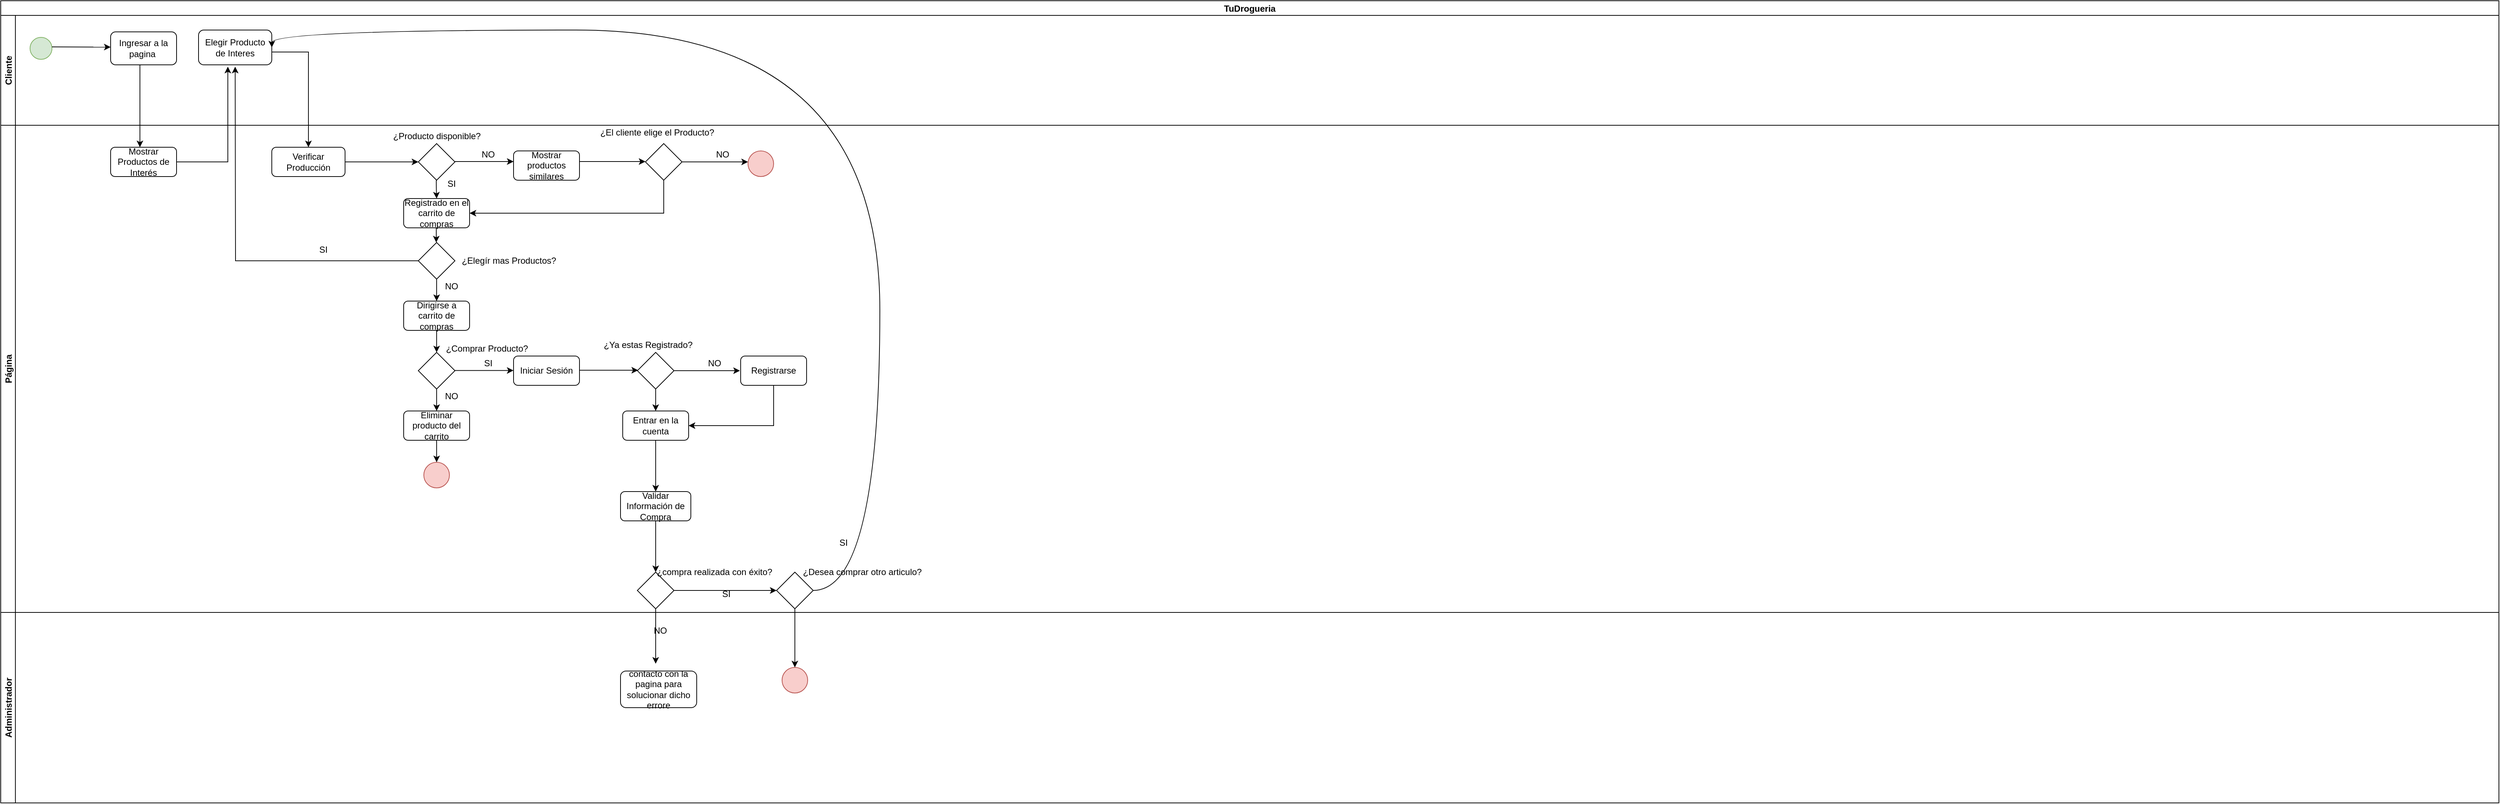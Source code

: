 <mxfile version="15.4.1" type="github">
  <diagram id="iLErq7WvWt9j3S8JXRM4" name="Page-1">
    <mxGraphModel dx="4170" dy="522" grid="1" gridSize="10" guides="1" tooltips="1" connect="1" arrows="1" fold="1" page="1" pageScale="1" pageWidth="827" pageHeight="1169" math="0" shadow="0">
      <root>
        <mxCell id="0" />
        <mxCell id="1" parent="0" />
        <object label="TuDrogueria " id="Q-ztdBQz_QTRS-wrmiZl-7">
          <mxCell style="swimlane;childLayout=stackLayout;resizeParent=1;resizeParentMax=0;horizontal=1;startSize=20;horizontalStack=0;" parent="1" vertex="1">
            <mxGeometry x="-3290" y="100" width="3410" height="1095" as="geometry">
              <mxRectangle x="-2470" y="160" width="60" height="20" as="alternateBounds" />
            </mxGeometry>
          </mxCell>
        </object>
        <mxCell id="Q-ztdBQz_QTRS-wrmiZl-8" value="&#xa;Cliente&#xa;" style="swimlane;startSize=20;horizontal=0;" parent="Q-ztdBQz_QTRS-wrmiZl-7" vertex="1">
          <mxGeometry y="20" width="3410" height="150" as="geometry">
            <mxRectangle y="20" width="790" height="20" as="alternateBounds" />
          </mxGeometry>
        </mxCell>
        <mxCell id="Q-ztdBQz_QTRS-wrmiZl-12" value="" style="ellipse;whiteSpace=wrap;html=1;aspect=fixed;fillColor=#d5e8d4;strokeColor=#82b366;" parent="Q-ztdBQz_QTRS-wrmiZl-8" vertex="1">
          <mxGeometry x="40" y="30" width="30" height="30" as="geometry" />
        </mxCell>
        <mxCell id="Q-ztdBQz_QTRS-wrmiZl-14" value="Ingresar a la pagina&amp;nbsp;" style="rounded=1;whiteSpace=wrap;html=1;" parent="Q-ztdBQz_QTRS-wrmiZl-8" vertex="1">
          <mxGeometry x="150" y="22.5" width="90" height="45" as="geometry" />
        </mxCell>
        <mxCell id="Q-ztdBQz_QTRS-wrmiZl-18" value="" style="curved=1;endArrow=classic;html=1;rounded=0;edgeStyle=orthogonalEdgeStyle;" parent="Q-ztdBQz_QTRS-wrmiZl-8" edge="1">
          <mxGeometry width="50" height="50" relative="1" as="geometry">
            <mxPoint x="190" y="67.5" as="sourcePoint" />
            <mxPoint x="190" y="180" as="targetPoint" />
            <Array as="points">
              <mxPoint x="190" y="77.5" />
              <mxPoint x="190" y="77.5" />
            </Array>
          </mxGeometry>
        </mxCell>
        <mxCell id="Q-ztdBQz_QTRS-wrmiZl-21" value="Elegir Producto de Interes" style="rounded=1;whiteSpace=wrap;html=1;" parent="Q-ztdBQz_QTRS-wrmiZl-8" vertex="1">
          <mxGeometry x="270" y="20" width="100" height="47.5" as="geometry" />
        </mxCell>
        <mxCell id="Q-ztdBQz_QTRS-wrmiZl-22" value="" style="edgeStyle=segmentEdgeStyle;endArrow=classic;html=1;rounded=0;" parent="Q-ztdBQz_QTRS-wrmiZl-8" edge="1">
          <mxGeometry width="50" height="50" relative="1" as="geometry">
            <mxPoint x="370" y="50" as="sourcePoint" />
            <mxPoint x="420" y="180" as="targetPoint" />
          </mxGeometry>
        </mxCell>
        <mxCell id="Q-ztdBQz_QTRS-wrmiZl-43" value="" style="curved=1;endArrow=classic;html=1;rounded=0;edgeStyle=orthogonalEdgeStyle;entryX=0;entryY=0.5;entryDx=0;entryDy=0;" parent="Q-ztdBQz_QTRS-wrmiZl-8" edge="1">
          <mxGeometry width="50" height="50" relative="1" as="geometry">
            <mxPoint x="70" y="43" as="sourcePoint" />
            <mxPoint x="150" y="43.25" as="targetPoint" />
            <Array as="points">
              <mxPoint x="150" y="43.25" />
            </Array>
          </mxGeometry>
        </mxCell>
        <mxCell id="Q-ztdBQz_QTRS-wrmiZl-9" value="Página" style="swimlane;startSize=20;horizontal=0;" parent="Q-ztdBQz_QTRS-wrmiZl-7" vertex="1">
          <mxGeometry y="170" width="3410" height="665" as="geometry" />
        </mxCell>
        <mxCell id="Q-ztdBQz_QTRS-wrmiZl-19" value="Mostrar Productos de Interés" style="rounded=1;whiteSpace=wrap;html=1;" parent="Q-ztdBQz_QTRS-wrmiZl-9" vertex="1">
          <mxGeometry x="150" y="30" width="90" height="40" as="geometry" />
        </mxCell>
        <mxCell id="Q-ztdBQz_QTRS-wrmiZl-20" value="" style="endArrow=classic;html=1;rounded=0;edgeStyle=orthogonalEdgeStyle;" parent="Q-ztdBQz_QTRS-wrmiZl-9" edge="1">
          <mxGeometry width="50" height="50" relative="1" as="geometry">
            <mxPoint x="240" y="50" as="sourcePoint" />
            <mxPoint x="310" y="-80" as="targetPoint" />
            <Array as="points">
              <mxPoint x="310" y="50" />
              <mxPoint x="310" y="-70" />
            </Array>
          </mxGeometry>
        </mxCell>
        <mxCell id="Q-ztdBQz_QTRS-wrmiZl-24" value="Verificar Producción" style="rounded=1;whiteSpace=wrap;html=1;" parent="Q-ztdBQz_QTRS-wrmiZl-9" vertex="1">
          <mxGeometry x="370" y="30" width="100" height="40" as="geometry" />
        </mxCell>
        <mxCell id="Q-ztdBQz_QTRS-wrmiZl-28" value="" style="rhombus;whiteSpace=wrap;html=1;" parent="Q-ztdBQz_QTRS-wrmiZl-9" vertex="1">
          <mxGeometry x="570" y="25" width="50" height="50" as="geometry" />
        </mxCell>
        <mxCell id="Q-ztdBQz_QTRS-wrmiZl-25" value="" style="curved=1;endArrow=classic;html=1;rounded=0;edgeStyle=orthogonalEdgeStyle;exitX=1;exitY=0.5;exitDx=0;exitDy=0;entryX=0;entryY=0.5;entryDx=0;entryDy=0;" parent="Q-ztdBQz_QTRS-wrmiZl-9" source="Q-ztdBQz_QTRS-wrmiZl-24" target="Q-ztdBQz_QTRS-wrmiZl-28" edge="1">
          <mxGeometry width="50" height="50" relative="1" as="geometry">
            <mxPoint x="610" y="110" as="sourcePoint" />
            <mxPoint x="570" y="60" as="targetPoint" />
            <Array as="points">
              <mxPoint x="570" y="50" />
            </Array>
          </mxGeometry>
        </mxCell>
        <mxCell id="Q-ztdBQz_QTRS-wrmiZl-30" value="" style="curved=1;endArrow=classic;html=1;rounded=0;edgeStyle=orthogonalEdgeStyle;exitX=1;exitY=0.5;exitDx=0;exitDy=0;" parent="Q-ztdBQz_QTRS-wrmiZl-9" edge="1">
          <mxGeometry width="50" height="50" relative="1" as="geometry">
            <mxPoint x="620" y="49.5" as="sourcePoint" />
            <mxPoint x="700" y="49.5" as="targetPoint" />
            <Array as="points">
              <mxPoint x="700" y="49.5" />
              <mxPoint x="700" y="49.5" />
            </Array>
          </mxGeometry>
        </mxCell>
        <mxCell id="Q-ztdBQz_QTRS-wrmiZl-31" value="" style="curved=1;endArrow=classic;html=1;rounded=0;edgeStyle=orthogonalEdgeStyle;" parent="Q-ztdBQz_QTRS-wrmiZl-9" edge="1">
          <mxGeometry width="50" height="50" relative="1" as="geometry">
            <mxPoint x="594.5" y="75" as="sourcePoint" />
            <mxPoint x="595" y="100" as="targetPoint" />
            <Array as="points">
              <mxPoint x="594.5" y="85" />
              <mxPoint x="594.5" y="85" />
            </Array>
          </mxGeometry>
        </mxCell>
        <mxCell id="Q-ztdBQz_QTRS-wrmiZl-32" value="SI" style="text;html=1;align=center;verticalAlign=middle;resizable=0;points=[];autosize=1;strokeColor=none;fillColor=none;" parent="Q-ztdBQz_QTRS-wrmiZl-9" vertex="1">
          <mxGeometry x="600" y="70" width="30" height="20" as="geometry" />
        </mxCell>
        <mxCell id="Q-ztdBQz_QTRS-wrmiZl-33" value="NO" style="text;html=1;align=center;verticalAlign=middle;resizable=0;points=[];autosize=1;strokeColor=none;fillColor=none;" parent="Q-ztdBQz_QTRS-wrmiZl-9" vertex="1">
          <mxGeometry x="650" y="30" width="30" height="20" as="geometry" />
        </mxCell>
        <mxCell id="Q-ztdBQz_QTRS-wrmiZl-35" value="&lt;span&gt;Dirigirse a carrito de compras&lt;/span&gt;" style="rounded=1;whiteSpace=wrap;html=1;" parent="Q-ztdBQz_QTRS-wrmiZl-9" vertex="1">
          <mxGeometry x="550" y="240" width="90" height="40" as="geometry" />
        </mxCell>
        <mxCell id="Q-ztdBQz_QTRS-wrmiZl-36" value="" style="curved=1;endArrow=classic;html=1;rounded=0;edgeStyle=orthogonalEdgeStyle;exitX=1;exitY=0.363;exitDx=0;exitDy=0;exitPerimeter=0;" parent="Q-ztdBQz_QTRS-wrmiZl-9" source="Q-ztdBQz_QTRS-wrmiZl-34" edge="1">
          <mxGeometry width="50" height="50" relative="1" as="geometry">
            <mxPoint x="800" y="49.5" as="sourcePoint" />
            <mxPoint x="880" y="49.5" as="targetPoint" />
            <Array as="points" />
          </mxGeometry>
        </mxCell>
        <mxCell id="Q-ztdBQz_QTRS-wrmiZl-34" value="Mostrar productos similares" style="rounded=1;whiteSpace=wrap;html=1;" parent="Q-ztdBQz_QTRS-wrmiZl-9" vertex="1">
          <mxGeometry x="700" y="35" width="90" height="40" as="geometry" />
        </mxCell>
        <mxCell id="Q-ztdBQz_QTRS-wrmiZl-38" value="" style="rhombus;whiteSpace=wrap;html=1;" parent="Q-ztdBQz_QTRS-wrmiZl-9" vertex="1">
          <mxGeometry x="880" y="25" width="50" height="50" as="geometry" />
        </mxCell>
        <mxCell id="Q-ztdBQz_QTRS-wrmiZl-40" value="" style="curved=1;endArrow=classic;html=1;rounded=0;edgeStyle=orthogonalEdgeStyle;exitX=1;exitY=0.363;exitDx=0;exitDy=0;exitPerimeter=0;" parent="Q-ztdBQz_QTRS-wrmiZl-9" edge="1">
          <mxGeometry width="50" height="50" relative="1" as="geometry">
            <mxPoint x="930" y="50.02" as="sourcePoint" />
            <mxPoint x="1020" y="50" as="targetPoint" />
            <Array as="points" />
          </mxGeometry>
        </mxCell>
        <mxCell id="Q-ztdBQz_QTRS-wrmiZl-42" value="" style="ellipse;whiteSpace=wrap;html=1;aspect=fixed;fillColor=#f8cecc;strokeColor=#b85450;" parent="Q-ztdBQz_QTRS-wrmiZl-9" vertex="1">
          <mxGeometry x="1020" y="35" width="35" height="35" as="geometry" />
        </mxCell>
        <mxCell id="Q-ztdBQz_QTRS-wrmiZl-60" value="&lt;span&gt;Registrado en el carrito de compras&lt;/span&gt;" style="rounded=1;whiteSpace=wrap;html=1;" parent="Q-ztdBQz_QTRS-wrmiZl-9" vertex="1">
          <mxGeometry x="550" y="100" width="90" height="40" as="geometry" />
        </mxCell>
        <mxCell id="Q-ztdBQz_QTRS-wrmiZl-61" value="" style="endArrow=classic;html=1;rounded=0;edgeStyle=orthogonalEdgeStyle;exitX=0.5;exitY=1;exitDx=0;exitDy=0;entryX=1;entryY=0.5;entryDx=0;entryDy=0;" parent="Q-ztdBQz_QTRS-wrmiZl-9" source="Q-ztdBQz_QTRS-wrmiZl-38" target="Q-ztdBQz_QTRS-wrmiZl-60" edge="1">
          <mxGeometry width="50" height="50" relative="1" as="geometry">
            <mxPoint x="610" y="260" as="sourcePoint" />
            <mxPoint x="660" y="210" as="targetPoint" />
          </mxGeometry>
        </mxCell>
        <mxCell id="Q-ztdBQz_QTRS-wrmiZl-63" value="" style="curved=1;endArrow=classic;html=1;rounded=0;edgeStyle=orthogonalEdgeStyle;" parent="Q-ztdBQz_QTRS-wrmiZl-9" edge="1">
          <mxGeometry width="50" height="50" relative="1" as="geometry">
            <mxPoint x="594.5" y="140" as="sourcePoint" />
            <mxPoint x="595" y="160" as="targetPoint" />
            <Array as="points">
              <mxPoint x="595" y="160" />
              <mxPoint x="595" y="160" />
            </Array>
          </mxGeometry>
        </mxCell>
        <mxCell id="Q-ztdBQz_QTRS-wrmiZl-29" value="¿Producto disponible? " style="text;html=1;align=center;verticalAlign=middle;resizable=0;points=[];autosize=1;strokeColor=none;fillColor=none;" parent="Q-ztdBQz_QTRS-wrmiZl-9" vertex="1">
          <mxGeometry x="530" y="5" width="130" height="20" as="geometry" />
        </mxCell>
        <mxCell id="Q-ztdBQz_QTRS-wrmiZl-39" value="&amp;nbsp;¿El cliente elige el Producto?" style="text;html=1;align=center;verticalAlign=middle;resizable=0;points=[];autosize=1;strokeColor=none;fillColor=none;" parent="Q-ztdBQz_QTRS-wrmiZl-9" vertex="1">
          <mxGeometry x="809" width="170" height="20" as="geometry" />
        </mxCell>
        <mxCell id="Q-ztdBQz_QTRS-wrmiZl-41" value="NO" style="text;html=1;align=center;verticalAlign=middle;resizable=0;points=[];autosize=1;strokeColor=none;fillColor=none;" parent="Q-ztdBQz_QTRS-wrmiZl-9" vertex="1">
          <mxGeometry x="970" y="30" width="30" height="20" as="geometry" />
        </mxCell>
        <mxCell id="RgVQddcgOOPo6vJ5mXaN-2" value="" style="rhombus;whiteSpace=wrap;html=1;" parent="Q-ztdBQz_QTRS-wrmiZl-9" vertex="1">
          <mxGeometry x="570" y="160" width="50" height="50" as="geometry" />
        </mxCell>
        <mxCell id="RgVQddcgOOPo6vJ5mXaN-1" value="" style="curved=1;endArrow=classic;html=1;rounded=0;edgeStyle=orthogonalEdgeStyle;exitX=0.5;exitY=1;exitDx=0;exitDy=0;" parent="Q-ztdBQz_QTRS-wrmiZl-9" source="Q-ztdBQz_QTRS-wrmiZl-35" edge="1">
          <mxGeometry width="50" height="50" relative="1" as="geometry">
            <mxPoint x="630" y="310" as="sourcePoint" />
            <mxPoint x="595" y="310" as="targetPoint" />
            <Array as="points">
              <mxPoint x="595" y="310" />
            </Array>
          </mxGeometry>
        </mxCell>
        <mxCell id="RgVQddcgOOPo6vJ5mXaN-3" value="¿Elegír mas Productos?&amp;nbsp;" style="text;html=1;align=center;verticalAlign=middle;resizable=0;points=[];autosize=1;strokeColor=none;fillColor=none;" parent="Q-ztdBQz_QTRS-wrmiZl-9" vertex="1">
          <mxGeometry x="620" y="175" width="150" height="20" as="geometry" />
        </mxCell>
        <mxCell id="RgVQddcgOOPo6vJ5mXaN-4" value="" style="curved=1;endArrow=classic;html=1;rounded=0;edgeStyle=orthogonalEdgeStyle;exitX=0.5;exitY=1;exitDx=0;exitDy=0;entryX=0.5;entryY=0;entryDx=0;entryDy=0;" parent="Q-ztdBQz_QTRS-wrmiZl-9" source="RgVQddcgOOPo6vJ5mXaN-2" target="Q-ztdBQz_QTRS-wrmiZl-35" edge="1">
          <mxGeometry width="50" height="50" relative="1" as="geometry">
            <mxPoint x="605" y="290" as="sourcePoint" />
            <mxPoint x="720" y="240" as="targetPoint" />
            <Array as="points">
              <mxPoint x="595" y="230" />
              <mxPoint x="595" y="230" />
            </Array>
          </mxGeometry>
        </mxCell>
        <mxCell id="RgVQddcgOOPo6vJ5mXaN-5" value="" style="endArrow=classic;html=1;rounded=0;edgeStyle=orthogonalEdgeStyle;" parent="Q-ztdBQz_QTRS-wrmiZl-9" source="RgVQddcgOOPo6vJ5mXaN-2" edge="1">
          <mxGeometry width="50" height="50" relative="1" as="geometry">
            <mxPoint x="540" y="120" as="sourcePoint" />
            <mxPoint x="320" y="-80" as="targetPoint" />
          </mxGeometry>
        </mxCell>
        <mxCell id="RgVQddcgOOPo6vJ5mXaN-7" value="NO" style="text;html=1;align=center;verticalAlign=middle;resizable=0;points=[];autosize=1;strokeColor=none;fillColor=none;" parent="Q-ztdBQz_QTRS-wrmiZl-9" vertex="1">
          <mxGeometry x="600" y="210" width="30" height="20" as="geometry" />
        </mxCell>
        <mxCell id="RgVQddcgOOPo6vJ5mXaN-9" value="" style="curved=1;endArrow=classic;html=1;rounded=0;edgeStyle=orthogonalEdgeStyle;exitX=0.5;exitY=1;exitDx=0;exitDy=0;" parent="Q-ztdBQz_QTRS-wrmiZl-9" source="RgVQddcgOOPo6vJ5mXaN-10" edge="1">
          <mxGeometry width="50" height="50" relative="1" as="geometry">
            <mxPoint x="595" y="350" as="sourcePoint" />
            <mxPoint x="595" y="390" as="targetPoint" />
            <Array as="points" />
          </mxGeometry>
        </mxCell>
        <mxCell id="RgVQddcgOOPo6vJ5mXaN-10" value="" style="rhombus;whiteSpace=wrap;html=1;" parent="Q-ztdBQz_QTRS-wrmiZl-9" vertex="1">
          <mxGeometry x="570" y="310" width="50" height="50" as="geometry" />
        </mxCell>
        <mxCell id="RgVQddcgOOPo6vJ5mXaN-11" value="" style="curved=1;endArrow=classic;html=1;rounded=0;edgeStyle=orthogonalEdgeStyle;exitX=1;exitY=0.5;exitDx=0;exitDy=0;" parent="Q-ztdBQz_QTRS-wrmiZl-9" edge="1">
          <mxGeometry width="50" height="50" relative="1" as="geometry">
            <mxPoint x="619.97" y="334.71" as="sourcePoint" />
            <mxPoint x="699.97" y="334.71" as="targetPoint" />
            <Array as="points">
              <mxPoint x="699.97" y="334.71" />
              <mxPoint x="699.97" y="334.71" />
            </Array>
          </mxGeometry>
        </mxCell>
        <mxCell id="RgVQddcgOOPo6vJ5mXaN-12" value="¿Comprar Producto?&amp;nbsp;" style="text;html=1;align=center;verticalAlign=middle;resizable=0;points=[];autosize=1;strokeColor=none;fillColor=none;" parent="Q-ztdBQz_QTRS-wrmiZl-9" vertex="1">
          <mxGeometry x="600" y="295" width="130" height="20" as="geometry" />
        </mxCell>
        <mxCell id="RgVQddcgOOPo6vJ5mXaN-13" value="NO" style="text;html=1;align=center;verticalAlign=middle;resizable=0;points=[];autosize=1;strokeColor=none;fillColor=none;" parent="Q-ztdBQz_QTRS-wrmiZl-9" vertex="1">
          <mxGeometry x="600" y="360" width="30" height="20" as="geometry" />
        </mxCell>
        <mxCell id="RgVQddcgOOPo6vJ5mXaN-14" value="&lt;span&gt;Eliminar producto del carrito&lt;/span&gt;" style="rounded=1;whiteSpace=wrap;html=1;" parent="Q-ztdBQz_QTRS-wrmiZl-9" vertex="1">
          <mxGeometry x="550" y="390" width="90" height="40" as="geometry" />
        </mxCell>
        <mxCell id="RgVQddcgOOPo6vJ5mXaN-17" value="" style="ellipse;whiteSpace=wrap;html=1;aspect=fixed;fillColor=#f8cecc;strokeColor=#b85450;" parent="Q-ztdBQz_QTRS-wrmiZl-9" vertex="1">
          <mxGeometry x="577.5" y="460" width="35" height="35" as="geometry" />
        </mxCell>
        <mxCell id="RgVQddcgOOPo6vJ5mXaN-18" value="SI" style="text;html=1;align=center;verticalAlign=middle;resizable=0;points=[];autosize=1;strokeColor=none;fillColor=none;" parent="Q-ztdBQz_QTRS-wrmiZl-9" vertex="1">
          <mxGeometry x="650" y="315" width="30" height="20" as="geometry" />
        </mxCell>
        <mxCell id="RgVQddcgOOPo6vJ5mXaN-19" value="Iniciar Sesión" style="rounded=1;whiteSpace=wrap;html=1;" parent="Q-ztdBQz_QTRS-wrmiZl-9" vertex="1">
          <mxGeometry x="700" y="315" width="90" height="40" as="geometry" />
        </mxCell>
        <mxCell id="RgVQddcgOOPo6vJ5mXaN-20" value="" style="curved=1;endArrow=classic;html=1;rounded=0;edgeStyle=orthogonalEdgeStyle;exitX=1;exitY=0.5;exitDx=0;exitDy=0;" parent="Q-ztdBQz_QTRS-wrmiZl-9" edge="1">
          <mxGeometry width="50" height="50" relative="1" as="geometry">
            <mxPoint x="790.0" y="334.43" as="sourcePoint" />
            <mxPoint x="870.0" y="334.43" as="targetPoint" />
            <Array as="points">
              <mxPoint x="870" y="334.43" />
              <mxPoint x="870" y="334.43" />
            </Array>
          </mxGeometry>
        </mxCell>
        <mxCell id="RgVQddcgOOPo6vJ5mXaN-21" value="" style="rhombus;whiteSpace=wrap;html=1;" parent="Q-ztdBQz_QTRS-wrmiZl-9" vertex="1">
          <mxGeometry x="869" y="310" width="50" height="50" as="geometry" />
        </mxCell>
        <mxCell id="RgVQddcgOOPo6vJ5mXaN-22" value="¿Ya estas Registrado?&amp;nbsp;" style="text;html=1;align=center;verticalAlign=middle;resizable=0;points=[];autosize=1;strokeColor=none;fillColor=none;" parent="Q-ztdBQz_QTRS-wrmiZl-9" vertex="1">
          <mxGeometry x="815" y="290" width="140" height="20" as="geometry" />
        </mxCell>
        <mxCell id="RgVQddcgOOPo6vJ5mXaN-23" value="" style="curved=1;endArrow=classic;html=1;rounded=0;edgeStyle=orthogonalEdgeStyle;exitX=1;exitY=0.363;exitDx=0;exitDy=0;exitPerimeter=0;" parent="Q-ztdBQz_QTRS-wrmiZl-9" edge="1">
          <mxGeometry width="50" height="50" relative="1" as="geometry">
            <mxPoint x="919" y="335.02" as="sourcePoint" />
            <mxPoint x="1009" y="335" as="targetPoint" />
            <Array as="points" />
          </mxGeometry>
        </mxCell>
        <mxCell id="RgVQddcgOOPo6vJ5mXaN-25" value="NO" style="text;html=1;align=center;verticalAlign=middle;resizable=0;points=[];autosize=1;strokeColor=none;fillColor=none;" parent="Q-ztdBQz_QTRS-wrmiZl-9" vertex="1">
          <mxGeometry x="959" y="315" width="30" height="20" as="geometry" />
        </mxCell>
        <mxCell id="XuO5vmQLqCFwRtMips6P-2" value="" style="edgeStyle=orthogonalEdgeStyle;rounded=0;orthogonalLoop=1;jettySize=auto;html=1;" edge="1" parent="Q-ztdBQz_QTRS-wrmiZl-9" source="RgVQddcgOOPo6vJ5mXaN-27" target="XuO5vmQLqCFwRtMips6P-1">
          <mxGeometry relative="1" as="geometry" />
        </mxCell>
        <mxCell id="RgVQddcgOOPo6vJ5mXaN-27" value="&lt;span&gt;Entrar en la cuenta&lt;/span&gt;" style="rounded=1;whiteSpace=wrap;html=1;" parent="Q-ztdBQz_QTRS-wrmiZl-9" vertex="1">
          <mxGeometry x="849" y="390" width="90" height="40" as="geometry" />
        </mxCell>
        <mxCell id="RgVQddcgOOPo6vJ5mXaN-28" value="&lt;span&gt;Registrarse&lt;/span&gt;" style="rounded=1;whiteSpace=wrap;html=1;" parent="Q-ztdBQz_QTRS-wrmiZl-9" vertex="1">
          <mxGeometry x="1010" y="315" width="90" height="40" as="geometry" />
        </mxCell>
        <mxCell id="RgVQddcgOOPo6vJ5mXaN-29" value="" style="endArrow=classic;html=1;rounded=0;edgeStyle=orthogonalEdgeStyle;exitX=0.5;exitY=1;exitDx=0;exitDy=0;entryX=1;entryY=0.5;entryDx=0;entryDy=0;" parent="Q-ztdBQz_QTRS-wrmiZl-9" source="RgVQddcgOOPo6vJ5mXaN-28" target="RgVQddcgOOPo6vJ5mXaN-27" edge="1">
          <mxGeometry width="50" height="50" relative="1" as="geometry">
            <mxPoint x="1145" y="430" as="sourcePoint" />
            <mxPoint x="940" y="415" as="targetPoint" />
            <Array as="points">
              <mxPoint x="1055" y="410" />
            </Array>
          </mxGeometry>
        </mxCell>
        <mxCell id="XuO5vmQLqCFwRtMips6P-1" value="Validar Información de Compra" style="whiteSpace=wrap;html=1;rounded=1;" vertex="1" parent="Q-ztdBQz_QTRS-wrmiZl-9">
          <mxGeometry x="846" y="500" width="96" height="40" as="geometry" />
        </mxCell>
        <mxCell id="XuO5vmQLqCFwRtMips6P-18" value="" style="edgeStyle=orthogonalEdgeStyle;rounded=0;orthogonalLoop=1;jettySize=auto;html=1;" edge="1" parent="Q-ztdBQz_QTRS-wrmiZl-9" source="XuO5vmQLqCFwRtMips6P-5">
          <mxGeometry relative="1" as="geometry">
            <mxPoint x="1059" y="635" as="targetPoint" />
          </mxGeometry>
        </mxCell>
        <mxCell id="XuO5vmQLqCFwRtMips6P-5" value="" style="rhombus;whiteSpace=wrap;html=1;" vertex="1" parent="Q-ztdBQz_QTRS-wrmiZl-9">
          <mxGeometry x="869" y="610" width="50" height="50" as="geometry" />
        </mxCell>
        <mxCell id="XuO5vmQLqCFwRtMips6P-6" value="¿compra realizada con éxito?" style="text;html=1;align=center;verticalAlign=middle;resizable=0;points=[];autosize=1;strokeColor=none;fillColor=none;" vertex="1" parent="Q-ztdBQz_QTRS-wrmiZl-9">
          <mxGeometry x="889" y="600" width="170" height="20" as="geometry" />
        </mxCell>
        <mxCell id="XuO5vmQLqCFwRtMips6P-20" value="" style="rhombus;whiteSpace=wrap;html=1;" vertex="1" parent="Q-ztdBQz_QTRS-wrmiZl-9">
          <mxGeometry x="1059" y="610" width="50" height="50" as="geometry" />
        </mxCell>
        <mxCell id="XuO5vmQLqCFwRtMips6P-21" value="&amp;nbsp; &amp;nbsp; &amp;nbsp; &amp;nbsp; &amp;nbsp; &amp;nbsp; &amp;nbsp; &amp;nbsp; &amp;nbsp; &amp;nbsp; &amp;nbsp; &amp;nbsp; &amp;nbsp; &amp;nbsp; &amp;nbsp;¿Desea comprar otro articulo?&amp;nbsp;" style="text;html=1;align=center;verticalAlign=middle;resizable=0;points=[];autosize=1;strokeColor=none;fillColor=none;" vertex="1" parent="Q-ztdBQz_QTRS-wrmiZl-9">
          <mxGeometry x="989" y="600" width="280" height="20" as="geometry" />
        </mxCell>
        <mxCell id="Q-ztdBQz_QTRS-wrmiZl-10" value="Administrador" style="swimlane;startSize=20;horizontal=0;" parent="Q-ztdBQz_QTRS-wrmiZl-7" vertex="1">
          <mxGeometry y="835" width="3410" height="260" as="geometry" />
        </mxCell>
        <mxCell id="XuO5vmQLqCFwRtMips6P-9" value="contacto con la pagina para solucionar dicho errore" style="whiteSpace=wrap;html=1;rounded=1;" vertex="1" parent="Q-ztdBQz_QTRS-wrmiZl-10">
          <mxGeometry x="846" y="80" width="104" height="50" as="geometry" />
        </mxCell>
        <mxCell id="XuO5vmQLqCFwRtMips6P-28" value="" style="ellipse;whiteSpace=wrap;html=1;aspect=fixed;fillColor=#f8cecc;strokeColor=#b85450;" vertex="1" parent="Q-ztdBQz_QTRS-wrmiZl-10">
          <mxGeometry x="1066.5" y="75" width="35" height="35" as="geometry" />
        </mxCell>
        <mxCell id="XuO5vmQLqCFwRtMips6P-4" value="" style="edgeStyle=orthogonalEdgeStyle;rounded=0;orthogonalLoop=1;jettySize=auto;html=1;" edge="1" parent="Q-ztdBQz_QTRS-wrmiZl-7" source="XuO5vmQLqCFwRtMips6P-1">
          <mxGeometry relative="1" as="geometry">
            <mxPoint x="894" y="780" as="targetPoint" />
          </mxGeometry>
        </mxCell>
        <mxCell id="XuO5vmQLqCFwRtMips6P-8" value="" style="edgeStyle=orthogonalEdgeStyle;rounded=0;orthogonalLoop=1;jettySize=auto;html=1;" edge="1" parent="Q-ztdBQz_QTRS-wrmiZl-7" source="XuO5vmQLqCFwRtMips6P-5">
          <mxGeometry relative="1" as="geometry">
            <mxPoint x="894" y="905" as="targetPoint" />
          </mxGeometry>
        </mxCell>
        <mxCell id="XuO5vmQLqCFwRtMips6P-22" value="" style="curved=1;endArrow=classic;html=1;rounded=0;edgeStyle=orthogonalEdgeStyle;entryX=1;entryY=0.5;entryDx=0;entryDy=0;" edge="1" parent="Q-ztdBQz_QTRS-wrmiZl-7" source="XuO5vmQLqCFwRtMips6P-20" target="Q-ztdBQz_QTRS-wrmiZl-21">
          <mxGeometry width="50" height="50" relative="1" as="geometry">
            <mxPoint x="1090" y="715" as="sourcePoint" />
            <mxPoint x="800" y="90" as="targetPoint" />
            <Array as="points">
              <mxPoint x="1200" y="805" />
              <mxPoint x="1200" y="40" />
              <mxPoint x="370" y="40" />
            </Array>
          </mxGeometry>
        </mxCell>
        <mxCell id="XuO5vmQLqCFwRtMips6P-27" value="" style="edgeStyle=orthogonalEdgeStyle;rounded=0;orthogonalLoop=1;jettySize=auto;html=1;" edge="1" parent="Q-ztdBQz_QTRS-wrmiZl-7" source="XuO5vmQLqCFwRtMips6P-20">
          <mxGeometry relative="1" as="geometry">
            <mxPoint x="1084" y="910" as="targetPoint" />
          </mxGeometry>
        </mxCell>
        <mxCell id="RgVQddcgOOPo6vJ5mXaN-6" value="SI" style="text;html=1;align=center;verticalAlign=middle;resizable=0;points=[];autosize=1;strokeColor=none;fillColor=none;" parent="1" vertex="1">
          <mxGeometry x="-2865" y="430" width="30" height="20" as="geometry" />
        </mxCell>
        <mxCell id="RgVQddcgOOPo6vJ5mXaN-15" value="" style="curved=1;endArrow=classic;html=1;rounded=0;edgeStyle=orthogonalEdgeStyle;exitX=0.5;exitY=1;exitDx=0;exitDy=0;" parent="1" source="RgVQddcgOOPo6vJ5mXaN-14" edge="1">
          <mxGeometry width="50" height="50" relative="1" as="geometry">
            <mxPoint x="-2685" y="640" as="sourcePoint" />
            <mxPoint x="-2695" y="730" as="targetPoint" />
            <Array as="points">
              <mxPoint x="-2695" y="720" />
              <mxPoint x="-2695" y="720" />
            </Array>
          </mxGeometry>
        </mxCell>
        <mxCell id="RgVQddcgOOPo6vJ5mXaN-26" value="" style="curved=1;endArrow=classic;html=1;rounded=0;edgeStyle=orthogonalEdgeStyle;exitX=0.5;exitY=1;exitDx=0;exitDy=0;" parent="1" source="RgVQddcgOOPo6vJ5mXaN-21" edge="1">
          <mxGeometry width="50" height="50" relative="1" as="geometry">
            <mxPoint x="-2685" y="490" as="sourcePoint" />
            <mxPoint x="-2396" y="660" as="targetPoint" />
            <Array as="points">
              <mxPoint x="-2396" y="650" />
              <mxPoint x="-2396" y="650" />
            </Array>
          </mxGeometry>
        </mxCell>
        <mxCell id="XuO5vmQLqCFwRtMips6P-23" value="SI" style="text;html=1;align=center;verticalAlign=middle;resizable=0;points=[];autosize=1;strokeColor=none;fillColor=none;" vertex="1" parent="1">
          <mxGeometry x="-2155" y="830" width="30" height="20" as="geometry" />
        </mxCell>
        <mxCell id="XuO5vmQLqCFwRtMips6P-24" value="SI" style="text;html=1;align=center;verticalAlign=middle;resizable=0;points=[];autosize=1;strokeColor=none;fillColor=none;" vertex="1" parent="1">
          <mxGeometry x="-2315" y="900" width="30" height="20" as="geometry" />
        </mxCell>
        <mxCell id="XuO5vmQLqCFwRtMips6P-25" value="NO" style="text;html=1;align=center;verticalAlign=middle;resizable=0;points=[];autosize=1;strokeColor=none;fillColor=none;" vertex="1" parent="1">
          <mxGeometry x="-2405" y="950" width="30" height="20" as="geometry" />
        </mxCell>
      </root>
    </mxGraphModel>
  </diagram>
</mxfile>
